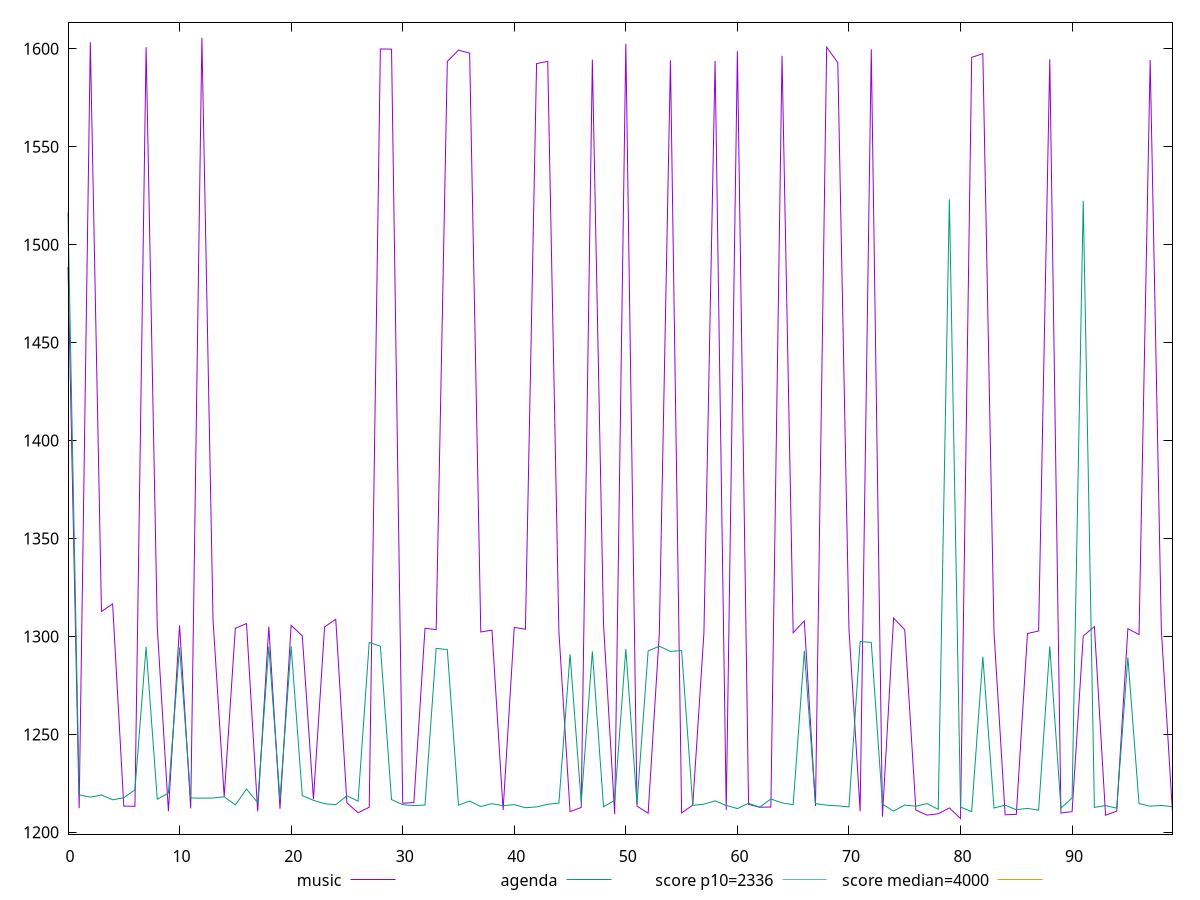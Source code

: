 reset

$music <<EOF
0 1488.645
1 1212.345
2 1603.3664999999999
3 1312.781
4 1316.6064999999999
5 1213.3980000000001
6 1213.308
7 1600.8445000000002
8 1304.8560000000002
9 1210.83
10 1305.662
11 1212.2270999999996
12 1605.547
13 1308.31275
14 1218.141
15 1304.1664999999998
16 1306.6075
17 1210.7136
18 1304.996
19 1212.027
20 1305.7044999999998
21 1300.3004999999998
22 1216.9379999999999
23 1304.884
24 1308.7775499999998
25 1215.09
26 1210.011
27 1212.8220000000001
28 1599.9095
29 1599.8104999999998
30 1214.8692
31 1215.219
32 1304.1985
33 1303.494
34 1593.5625
35 1599.3210000000001
36 1597.759
37 1302.28
38 1303.2545
39 1211.4360000000001
40 1304.633
41 1303.6995000000002
42 1592.402
43 1593.5900000000001
44 1302.5499999999997
45 1210.608
46 1212.7014000000001
47 1594.448
48 1306.3575
49 1209.366
50 1602.5770000000002
51 1213.3878000000002
52 1209.795
53 1301.4624999999999
54 1594.1290000000001
55 1209.9119999999998
56 1213.932
57 1301.8999999999999
58 1593.8044999999997
59 1211.394
60 1598.7765000000004
61 1214.259
62 1212.858
63 1212.9150000000002
64 1596.4389999999999
65 1301.871
66 1307.9797500000002
67 1213.3980000000001
68 1600.871
69 1592.8859999999997
70 1303.9535500000002
71 1210.7469
72 1599.7059999999997
73 1208.067
74 1309.4109499999997
75 1303.4245
76 1211.334
77 1208.817
78 1209.486
79 1212.4884000000002
80 1207.071
81 1595.625
82 1597.5085
83 1302.197
84 1208.967
85 1209.1860000000001
86 1301.51055
87 1302.7975000000001
88 1594.6405
89 1209.8961
90 1210.596
91 1300.2374999999997
92 1305.0439999999999
93 1208.769
94 1210.8029999999999
95 1303.9679999999998
96 1300.9575
97 1594.2664999999997
98 1303.2405
99 1210.005
EOF

$agenda <<EOF
0 1516.4789999999998
1 1219.125
2 1217.9919
3 1219.0557
4 1216.6278
5 1217.658
6 1221.7259999999999
7 1294.719
8 1216.9458
9 1220.0130000000001
10 1294.4418
11 1217.565
12 1217.4561
13 1217.5421999999999
14 1218.1677
15 1213.9895999999999
16 1222.1295
17 1215.1950000000002
18 1294.8310000000001
19 1216.9271999999999
20 1295.03715
21 1218.771
22 1216.3665
23 1214.6166
24 1214.1558
25 1218.6756
26 1215.9369000000002
27 1296.924
28 1295.03715
29 1216.7514
30 1214.1239999999998
31 1213.6700999999998
32 1213.9674
33 1293.942
34 1293.32565
35 1213.8933
36 1215.9753
37 1213.1952
38 1214.6541
39 1213.5963000000002
40 1214.163
41 1212.5700000000002
42 1213.0077
43 1214.355
44 1214.9025
45 1290.9249999999997
46 1215.2804999999998
47 1292.402
48 1213.0739999999998
49 1216.3209
50 1293.69805
51 1214.4906
52 1292.60745
53 1295.041
54 1292.395
55 1292.80485
56 1213.7781
57 1214.4114
58 1216.0739999999998
59 1213.7685000000001
60 1212.1449
61 1214.856
62 1212.8316
63 1217.052
64 1215.0558
65 1214.1119999999999
66 1292.63965
67 1214.7231
68 1213.8633
69 1213.5297
70 1212.9825
71 1297.4343000000001
72 1296.95095
73 1214.4507
74 1210.875
75 1213.9242
76 1213.3608000000002
77 1214.6916
78 1211.7765000000002
79 1523.1894999999997
80 1212.9126
81 1210.6347
82 1289.68075
83 1212.4379999999999
84 1213.8681000000001
85 1211.5739999999998
86 1212.2574
87 1211.319
88 1294.9395
89 1212.4176
90 1217.5620000000001
91 1522.3845000000001
92 1212.7532999999999
93 1213.6707000000001
94 1212.3564
95 1289.36785
96 1214.6871
97 1213.3602
98 1213.74
99 1213.0893
EOF

set key outside below
set xrange [0:99]
set yrange [1199.1014799999998:1613.5165200000001]
set trange [1199.1014799999998:1613.5165200000001]
set terminal svg size 640, 520 enhanced background rgb 'white'
set output "reports/report_00032_2021-02-25T10-28-15.087Z/first-contentful-paint/comparison/line/0_vs_1.svg"

plot $music title "music" with line, \
     $agenda title "agenda" with line, \
     2336 title "score p10=2336", \
     4000 title "score median=4000"

reset
